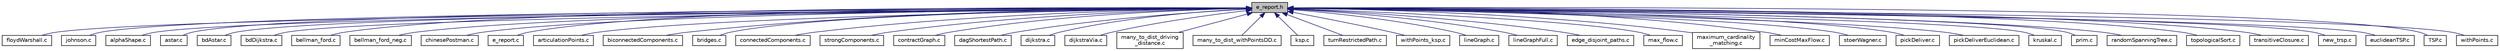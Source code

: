 digraph "e_report.h"
{
  edge [fontname="Helvetica",fontsize="10",labelfontname="Helvetica",labelfontsize="10"];
  node [fontname="Helvetica",fontsize="10",shape=record];
  Node1 [label="e_report.h",height=0.2,width=0.4,color="black", fillcolor="grey75", style="filled", fontcolor="black"];
  Node1 -> Node2 [dir="back",color="midnightblue",fontsize="10",style="solid",fontname="Helvetica"];
  Node2 [label="floydWarshall.c",height=0.2,width=0.4,color="black", fillcolor="white", style="filled",URL="$floydWarshall_8c.html"];
  Node1 -> Node3 [dir="back",color="midnightblue",fontsize="10",style="solid",fontname="Helvetica"];
  Node3 [label="johnson.c",height=0.2,width=0.4,color="black", fillcolor="white", style="filled",URL="$johnson_8c.html"];
  Node1 -> Node4 [dir="back",color="midnightblue",fontsize="10",style="solid",fontname="Helvetica"];
  Node4 [label="alphaShape.c",height=0.2,width=0.4,color="black", fillcolor="white", style="filled",URL="$alphaShape_8c.html"];
  Node1 -> Node5 [dir="back",color="midnightblue",fontsize="10",style="solid",fontname="Helvetica"];
  Node5 [label="astar.c",height=0.2,width=0.4,color="black", fillcolor="white", style="filled",URL="$astar_8c.html"];
  Node1 -> Node6 [dir="back",color="midnightblue",fontsize="10",style="solid",fontname="Helvetica"];
  Node6 [label="bdAstar.c",height=0.2,width=0.4,color="black", fillcolor="white", style="filled",URL="$bdAstar_8c.html"];
  Node1 -> Node7 [dir="back",color="midnightblue",fontsize="10",style="solid",fontname="Helvetica"];
  Node7 [label="bdDijkstra.c",height=0.2,width=0.4,color="black", fillcolor="white", style="filled",URL="$bdDijkstra_8c.html"];
  Node1 -> Node8 [dir="back",color="midnightblue",fontsize="10",style="solid",fontname="Helvetica"];
  Node8 [label="bellman_ford.c",height=0.2,width=0.4,color="black", fillcolor="white", style="filled",URL="$bellman__ford_8c.html"];
  Node1 -> Node9 [dir="back",color="midnightblue",fontsize="10",style="solid",fontname="Helvetica"];
  Node9 [label="bellman_ford_neg.c",height=0.2,width=0.4,color="black", fillcolor="white", style="filled",URL="$bellman__ford__neg_8c.html"];
  Node1 -> Node10 [dir="back",color="midnightblue",fontsize="10",style="solid",fontname="Helvetica"];
  Node10 [label="chinesePostman.c",height=0.2,width=0.4,color="black", fillcolor="white", style="filled",URL="$chinesePostman_8c.html"];
  Node1 -> Node11 [dir="back",color="midnightblue",fontsize="10",style="solid",fontname="Helvetica"];
  Node11 [label="e_report.c",height=0.2,width=0.4,color="black", fillcolor="white", style="filled",URL="$e__report_8c.html"];
  Node1 -> Node12 [dir="back",color="midnightblue",fontsize="10",style="solid",fontname="Helvetica"];
  Node12 [label="articulationPoints.c",height=0.2,width=0.4,color="black", fillcolor="white", style="filled",URL="$articulationPoints_8c.html"];
  Node1 -> Node13 [dir="back",color="midnightblue",fontsize="10",style="solid",fontname="Helvetica"];
  Node13 [label="biconnectedComponents.c",height=0.2,width=0.4,color="black", fillcolor="white", style="filled",URL="$biconnectedComponents_8c.html"];
  Node1 -> Node14 [dir="back",color="midnightblue",fontsize="10",style="solid",fontname="Helvetica"];
  Node14 [label="bridges.c",height=0.2,width=0.4,color="black", fillcolor="white", style="filled",URL="$bridges_8c.html"];
  Node1 -> Node15 [dir="back",color="midnightblue",fontsize="10",style="solid",fontname="Helvetica"];
  Node15 [label="connectedComponents.c",height=0.2,width=0.4,color="black", fillcolor="white", style="filled",URL="$connectedComponents_8c.html"];
  Node1 -> Node16 [dir="back",color="midnightblue",fontsize="10",style="solid",fontname="Helvetica"];
  Node16 [label="strongComponents.c",height=0.2,width=0.4,color="black", fillcolor="white", style="filled",URL="$strongComponents_8c.html"];
  Node1 -> Node17 [dir="back",color="midnightblue",fontsize="10",style="solid",fontname="Helvetica"];
  Node17 [label="contractGraph.c",height=0.2,width=0.4,color="black", fillcolor="white", style="filled",URL="$contractGraph_8c.html"];
  Node1 -> Node18 [dir="back",color="midnightblue",fontsize="10",style="solid",fontname="Helvetica"];
  Node18 [label="dagShortestPath.c",height=0.2,width=0.4,color="black", fillcolor="white", style="filled",URL="$dagShortestPath_8c.html"];
  Node1 -> Node19 [dir="back",color="midnightblue",fontsize="10",style="solid",fontname="Helvetica"];
  Node19 [label="dijkstra.c",height=0.2,width=0.4,color="black", fillcolor="white", style="filled",URL="$dijkstra_8c.html"];
  Node1 -> Node20 [dir="back",color="midnightblue",fontsize="10",style="solid",fontname="Helvetica"];
  Node20 [label="dijkstraVia.c",height=0.2,width=0.4,color="black", fillcolor="white", style="filled",URL="$dijkstraVia_8c.html"];
  Node1 -> Node21 [dir="back",color="midnightblue",fontsize="10",style="solid",fontname="Helvetica"];
  Node21 [label="many_to_dist_driving\l_distance.c",height=0.2,width=0.4,color="black", fillcolor="white", style="filled",URL="$many__to__dist__driving__distance_8c.html"];
  Node1 -> Node22 [dir="back",color="midnightblue",fontsize="10",style="solid",fontname="Helvetica"];
  Node22 [label="many_to_dist_withPointsDD.c",height=0.2,width=0.4,color="black", fillcolor="white", style="filled",URL="$many__to__dist__withPointsDD_8c.html"];
  Node1 -> Node23 [dir="back",color="midnightblue",fontsize="10",style="solid",fontname="Helvetica"];
  Node23 [label="ksp.c",height=0.2,width=0.4,color="black", fillcolor="white", style="filled",URL="$ksp_8c.html"];
  Node1 -> Node24 [dir="back",color="midnightblue",fontsize="10",style="solid",fontname="Helvetica"];
  Node24 [label="turnRestrictedPath.c",height=0.2,width=0.4,color="black", fillcolor="white", style="filled",URL="$turnRestrictedPath_8c.html"];
  Node1 -> Node25 [dir="back",color="midnightblue",fontsize="10",style="solid",fontname="Helvetica"];
  Node25 [label="withPoints_ksp.c",height=0.2,width=0.4,color="black", fillcolor="white", style="filled",URL="$withPoints__ksp_8c.html"];
  Node1 -> Node26 [dir="back",color="midnightblue",fontsize="10",style="solid",fontname="Helvetica"];
  Node26 [label="lineGraph.c",height=0.2,width=0.4,color="black", fillcolor="white", style="filled",URL="$lineGraph_8c.html",tooltip="Connecting code with postgres. "];
  Node1 -> Node27 [dir="back",color="midnightblue",fontsize="10",style="solid",fontname="Helvetica"];
  Node27 [label="lineGraphFull.c",height=0.2,width=0.4,color="black", fillcolor="white", style="filled",URL="$lineGraphFull_8c.html"];
  Node1 -> Node28 [dir="back",color="midnightblue",fontsize="10",style="solid",fontname="Helvetica"];
  Node28 [label="edge_disjoint_paths.c",height=0.2,width=0.4,color="black", fillcolor="white", style="filled",URL="$edge__disjoint__paths_8c.html"];
  Node1 -> Node29 [dir="back",color="midnightblue",fontsize="10",style="solid",fontname="Helvetica"];
  Node29 [label="max_flow.c",height=0.2,width=0.4,color="black", fillcolor="white", style="filled",URL="$max__flow_8c.html"];
  Node1 -> Node30 [dir="back",color="midnightblue",fontsize="10",style="solid",fontname="Helvetica"];
  Node30 [label="maximum_cardinality\l_matching.c",height=0.2,width=0.4,color="black", fillcolor="white", style="filled",URL="$maximum__cardinality__matching_8c.html"];
  Node1 -> Node31 [dir="back",color="midnightblue",fontsize="10",style="solid",fontname="Helvetica"];
  Node31 [label="minCostMaxFlow.c",height=0.2,width=0.4,color="black", fillcolor="white", style="filled",URL="$minCostMaxFlow_8c.html",tooltip="Connecting code with postgres. "];
  Node1 -> Node32 [dir="back",color="midnightblue",fontsize="10",style="solid",fontname="Helvetica"];
  Node32 [label="stoerWagner.c",height=0.2,width=0.4,color="black", fillcolor="white", style="filled",URL="$stoerWagner_8c.html"];
  Node1 -> Node33 [dir="back",color="midnightblue",fontsize="10",style="solid",fontname="Helvetica"];
  Node33 [label="pickDeliver.c",height=0.2,width=0.4,color="black", fillcolor="white", style="filled",URL="$pickDeliver_8c.html"];
  Node1 -> Node34 [dir="back",color="midnightblue",fontsize="10",style="solid",fontname="Helvetica"];
  Node34 [label="pickDeliverEuclidean.c",height=0.2,width=0.4,color="black", fillcolor="white", style="filled",URL="$pickDeliverEuclidean_8c.html"];
  Node1 -> Node35 [dir="back",color="midnightblue",fontsize="10",style="solid",fontname="Helvetica"];
  Node35 [label="kruskal.c",height=0.2,width=0.4,color="black", fillcolor="white", style="filled",URL="$kruskal_8c.html"];
  Node1 -> Node36 [dir="back",color="midnightblue",fontsize="10",style="solid",fontname="Helvetica"];
  Node36 [label="prim.c",height=0.2,width=0.4,color="black", fillcolor="white", style="filled",URL="$prim_8c.html"];
  Node1 -> Node37 [dir="back",color="midnightblue",fontsize="10",style="solid",fontname="Helvetica"];
  Node37 [label="randomSpanningTree.c",height=0.2,width=0.4,color="black", fillcolor="white", style="filled",URL="$randomSpanningTree_8c.html"];
  Node1 -> Node38 [dir="back",color="midnightblue",fontsize="10",style="solid",fontname="Helvetica"];
  Node38 [label="topologicalSort.c",height=0.2,width=0.4,color="black", fillcolor="white", style="filled",URL="$topologicalSort_8c.html"];
  Node1 -> Node39 [dir="back",color="midnightblue",fontsize="10",style="solid",fontname="Helvetica"];
  Node39 [label="transitiveClosure.c",height=0.2,width=0.4,color="black", fillcolor="white", style="filled",URL="$transitiveClosure_8c.html"];
  Node1 -> Node40 [dir="back",color="midnightblue",fontsize="10",style="solid",fontname="Helvetica"];
  Node40 [label="new_trsp.c",height=0.2,width=0.4,color="black", fillcolor="white", style="filled",URL="$new__trsp_8c.html"];
  Node1 -> Node41 [dir="back",color="midnightblue",fontsize="10",style="solid",fontname="Helvetica"];
  Node41 [label="euclideanTSP.c",height=0.2,width=0.4,color="black", fillcolor="white", style="filled",URL="$euclideanTSP_8c.html"];
  Node1 -> Node42 [dir="back",color="midnightblue",fontsize="10",style="solid",fontname="Helvetica"];
  Node42 [label="TSP.c",height=0.2,width=0.4,color="black", fillcolor="white", style="filled",URL="$TSP_8c.html"];
  Node1 -> Node43 [dir="back",color="midnightblue",fontsize="10",style="solid",fontname="Helvetica"];
  Node43 [label="withPoints.c",height=0.2,width=0.4,color="black", fillcolor="white", style="filled",URL="$withPoints_8c.html"];
}
